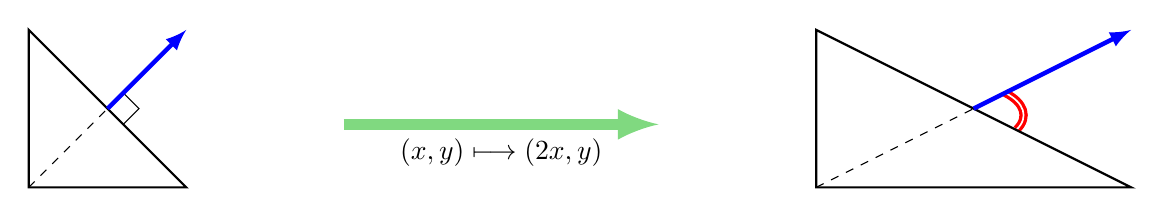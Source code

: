 ﻿\begin{tikzpicture}


\draw[thick] (0,0) --(2,0) -- (0,2) --cycle;
\draw[dashed] (0,0) -- (1,1);
\draw[] (1,1) -- ++(0.2,-0.2) -- ++(0.2,0.2) -- ++(-0.2,0.2) -- cycle ;
\draw[->,>=latex,ultra thick,blue] (1,1) -- ++ (1,1);

\begin{scope}[xshift=10cm]

\begin{scope}[xscale=2]
\draw[red, very thick, double] (1.2,1.2) arc(45:-27:0.4);
\draw[thick] (0,0) --(2,0) -- (0,2) --cycle;
\draw[dashed] (0,0) -- (1,1);


\draw[->,>=latex,ultra thick,blue] (1,1) -- ++ (1,1);
\end{scope}

\end{scope}

\draw[->,>=latex,line width=4pt,green!70!black!50] (4,0.8) --  ++(4,0) node[midway, below, black] {$(x,y) \longmapsto (2x,y)$};

\end{tikzpicture}